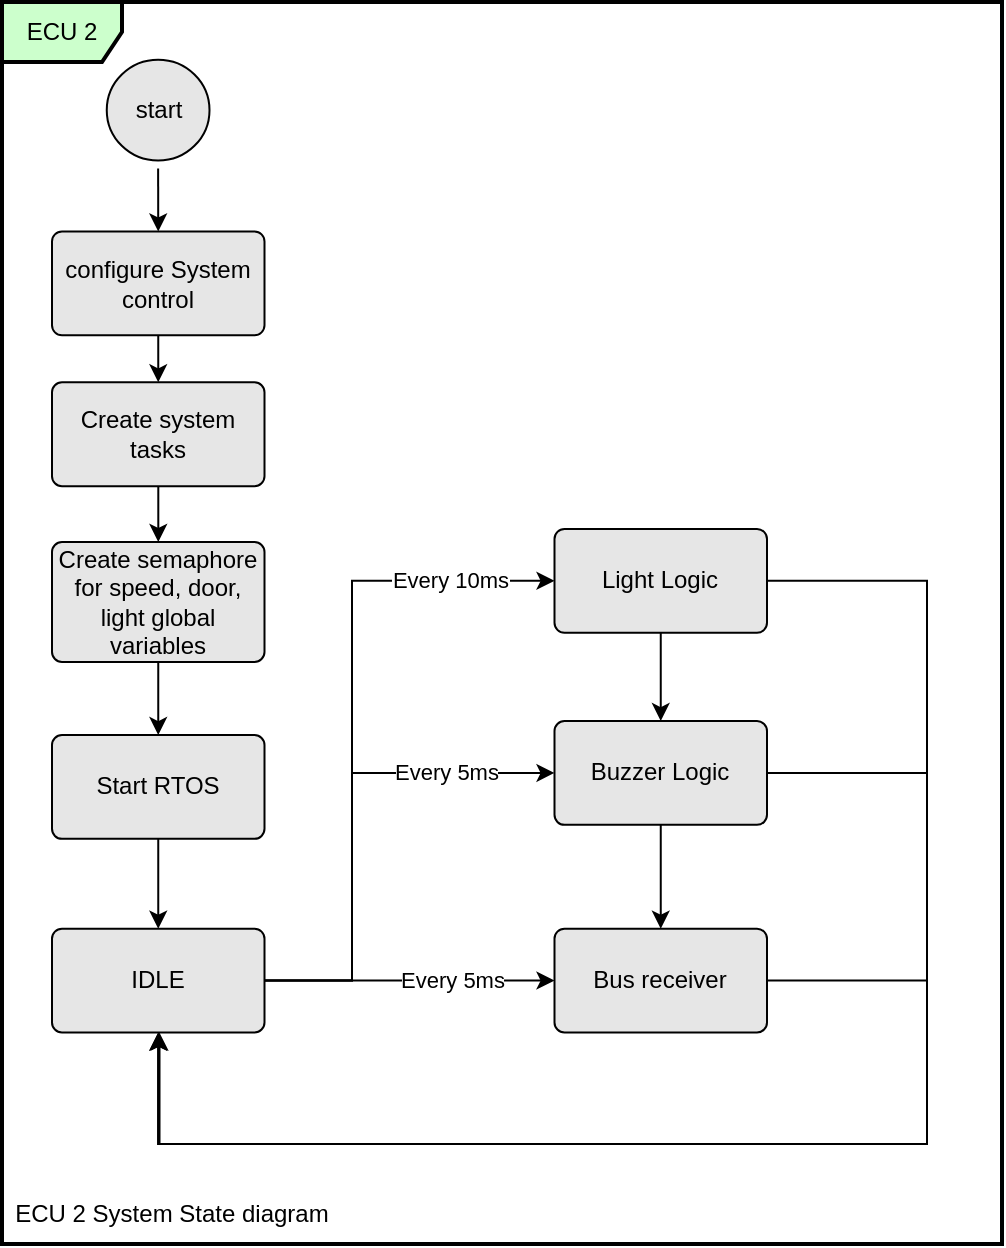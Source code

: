 <mxfile version="20.3.0" type="device" pages="4"><diagram id="LUSlUc3vgPMB146VHxdc" name="ECU 1 State machine"><mxGraphModel dx="782" dy="505" grid="1" gridSize="10" guides="1" tooltips="1" connect="1" arrows="1" fold="1" page="1" pageScale="1" pageWidth="1169" pageHeight="827" background="#FFFFFF" math="0" shadow="0"><root><mxCell id="0"/><mxCell id="1" parent="0"/><mxCell id="Rm8XF94vSigRcBdwtS4S-1" value="ECU 2" style="shape=umlFrame;whiteSpace=wrap;fillColor=#CCFFCC;container=1;collapsible=0;recursiveResize=0;strokeWidth=2;" parent="1" vertex="1"><mxGeometry x="20" y="29" width="500" height="621" as="geometry"/></mxCell><mxCell id="Rm8XF94vSigRcBdwtS4S-2" value="start" style="ellipse;html=1;shape=startState;fillColor=#E6E6E6;" parent="Rm8XF94vSigRcBdwtS4S-1" vertex="1"><mxGeometry x="48.375" y="24.894" width="59.375" height="58.404" as="geometry"/></mxCell><mxCell id="MNDKvOmKSZQZQNfQBJRl-4" style="edgeStyle=orthogonalEdgeStyle;rounded=0;orthogonalLoop=1;jettySize=auto;html=1;exitX=0.5;exitY=1;exitDx=0;exitDy=0;entryX=0.5;entryY=0;entryDx=0;entryDy=0;" parent="Rm8XF94vSigRcBdwtS4S-1" source="Rm8XF94vSigRcBdwtS4S-3" target="MNDKvOmKSZQZQNfQBJRl-3" edge="1"><mxGeometry relative="1" as="geometry"/></mxCell><mxCell id="Rm8XF94vSigRcBdwtS4S-3" value="configure System control" style="html=1;align=center;verticalAlign=middle;rounded=1;absoluteArcSize=1;arcSize=10;dashed=0;fillColor=#E6E6E6;whiteSpace=wrap;" parent="Rm8XF94vSigRcBdwtS4S-1" vertex="1"><mxGeometry x="25" y="114.723" width="106.25" height="51.915" as="geometry"/></mxCell><mxCell id="Rm8XF94vSigRcBdwtS4S-4" style="edgeStyle=orthogonalEdgeStyle;rounded=0;orthogonalLoop=1;jettySize=auto;html=1;exitX=0.5;exitY=1;exitDx=0;exitDy=0;entryX=0.5;entryY=0;entryDx=0;entryDy=0;" parent="Rm8XF94vSigRcBdwtS4S-1" source="Rm8XF94vSigRcBdwtS4S-2" target="Rm8XF94vSigRcBdwtS4S-3" edge="1"><mxGeometry relative="1" as="geometry"/></mxCell><mxCell id="ycdFzQEq0s77KJwdf_i3-2" value="" style="edgeStyle=orthogonalEdgeStyle;rounded=0;orthogonalLoop=1;jettySize=auto;html=1;" parent="Rm8XF94vSigRcBdwtS4S-1" source="MNDKvOmKSZQZQNfQBJRl-3" target="ycdFzQEq0s77KJwdf_i3-1" edge="1"><mxGeometry relative="1" as="geometry"/></mxCell><mxCell id="MNDKvOmKSZQZQNfQBJRl-3" value="Create system tasks" style="html=1;align=center;verticalAlign=middle;rounded=1;absoluteArcSize=1;arcSize=10;dashed=0;fillColor=#E6E6E6;whiteSpace=wrap;" parent="Rm8XF94vSigRcBdwtS4S-1" vertex="1"><mxGeometry x="25" y="190.17" width="106.25" height="51.915" as="geometry"/></mxCell><mxCell id="v98XwYbycRJFVVRLCP_L-7" style="edgeStyle=orthogonalEdgeStyle;rounded=0;orthogonalLoop=1;jettySize=auto;html=1;exitX=0.5;exitY=1;exitDx=0;exitDy=0;entryX=0.5;entryY=0;entryDx=0;entryDy=0;" parent="Rm8XF94vSigRcBdwtS4S-1" source="MNDKvOmKSZQZQNfQBJRl-5" target="MNDKvOmKSZQZQNfQBJRl-7" edge="1"><mxGeometry relative="1" as="geometry"/></mxCell><mxCell id="MNDKvOmKSZQZQNfQBJRl-5" value="Start RTOS" style="html=1;align=center;verticalAlign=middle;rounded=1;absoluteArcSize=1;arcSize=10;dashed=0;fillColor=#E6E6E6;whiteSpace=wrap;strokeColor=rgb(0, 0, 0);fontColor=rgb(0, 0, 0);" parent="Rm8XF94vSigRcBdwtS4S-1" vertex="1"><mxGeometry x="25" y="366.511" width="106.25" height="51.915" as="geometry"/></mxCell><mxCell id="v98XwYbycRJFVVRLCP_L-18" value="Every 10ms" style="edgeStyle=orthogonalEdgeStyle;rounded=0;orthogonalLoop=1;jettySize=auto;html=1;exitX=1;exitY=0.5;exitDx=0;exitDy=0;entryX=0;entryY=0.5;entryDx=0;entryDy=0;" parent="Rm8XF94vSigRcBdwtS4S-1" source="MNDKvOmKSZQZQNfQBJRl-7" target="v98XwYbycRJFVVRLCP_L-10" edge="1"><mxGeometry x="0.696" relative="1" as="geometry"><Array as="points"><mxPoint x="175" y="489.298"/><mxPoint x="175" y="289.426"/></Array><mxPoint as="offset"/></mxGeometry></mxCell><mxCell id="v98XwYbycRJFVVRLCP_L-20" value="Every 5ms" style="edgeStyle=orthogonalEdgeStyle;rounded=0;orthogonalLoop=1;jettySize=auto;html=1;exitX=1;exitY=0.5;exitDx=0;exitDy=0;entryX=0;entryY=0.5;entryDx=0;entryDy=0;" parent="Rm8XF94vSigRcBdwtS4S-1" source="MNDKvOmKSZQZQNfQBJRl-7" target="v98XwYbycRJFVVRLCP_L-16" edge="1"><mxGeometry x="0.293" relative="1" as="geometry"><mxPoint as="offset"/></mxGeometry></mxCell><mxCell id="MNDKvOmKSZQZQNfQBJRl-7" value="IDLE" style="html=1;align=center;verticalAlign=middle;rounded=1;absoluteArcSize=1;arcSize=10;dashed=0;fillColor=#E6E6E6;whiteSpace=wrap;strokeColor=rgb(0, 0, 0);fontColor=rgb(0, 0, 0);" parent="Rm8XF94vSigRcBdwtS4S-1" vertex="1"><mxGeometry x="25" y="463.34" width="106.25" height="51.915" as="geometry"/></mxCell><mxCell id="aS62KzDG4Swp-xCiEP95-3" style="edgeStyle=orthogonalEdgeStyle;rounded=0;orthogonalLoop=1;jettySize=auto;html=1;exitX=1;exitY=0.5;exitDx=0;exitDy=0;entryX=0.5;entryY=1;entryDx=0;entryDy=0;" parent="Rm8XF94vSigRcBdwtS4S-1" source="v98XwYbycRJFVVRLCP_L-10" target="MNDKvOmKSZQZQNfQBJRl-7" edge="1"><mxGeometry relative="1" as="geometry"><Array as="points"><mxPoint x="462.5" y="289.426"/><mxPoint x="462.5" y="571.064"/><mxPoint x="78.75" y="571.064"/></Array></mxGeometry></mxCell><mxCell id="v98XwYbycRJFVVRLCP_L-10" value="Light Logic" style="html=1;align=center;verticalAlign=middle;rounded=1;absoluteArcSize=1;arcSize=10;dashed=0;fillColor=#E6E6E6;whiteSpace=wrap;strokeColor=rgb(0, 0, 0);fontColor=rgb(0, 0, 0);" parent="Rm8XF94vSigRcBdwtS4S-1" vertex="1"><mxGeometry x="276.25" y="263.468" width="106.25" height="51.915" as="geometry"/></mxCell><mxCell id="aS62KzDG4Swp-xCiEP95-6" style="edgeStyle=orthogonalEdgeStyle;rounded=0;orthogonalLoop=1;jettySize=auto;html=1;exitX=1;exitY=0.5;exitDx=0;exitDy=0;entryX=0.5;entryY=1;entryDx=0;entryDy=0;" parent="Rm8XF94vSigRcBdwtS4S-1" source="v98XwYbycRJFVVRLCP_L-16" target="MNDKvOmKSZQZQNfQBJRl-7" edge="1"><mxGeometry relative="1" as="geometry"><Array as="points"><mxPoint x="462.5" y="489.298"/><mxPoint x="462.5" y="571.064"/><mxPoint x="78.75" y="571.064"/></Array></mxGeometry></mxCell><mxCell id="v98XwYbycRJFVVRLCP_L-16" value="Bus receiver" style="html=1;align=center;verticalAlign=middle;rounded=1;absoluteArcSize=1;arcSize=10;dashed=0;fillColor=#E6E6E6;whiteSpace=wrap;strokeColor=rgb(0, 0, 0);fontColor=rgb(0, 0, 0);" parent="Rm8XF94vSigRcBdwtS4S-1" vertex="1"><mxGeometry x="276.25" y="463.34" width="106.25" height="51.915" as="geometry"/></mxCell><mxCell id="v98XwYbycRJFVVRLCP_L-14" value="Buzzer Logic" style="html=1;align=center;verticalAlign=middle;rounded=1;absoluteArcSize=1;arcSize=10;dashed=0;fillColor=#E6E6E6;whiteSpace=wrap;strokeColor=rgb(0, 0, 0);fontColor=rgb(0, 0, 0);" parent="Rm8XF94vSigRcBdwtS4S-1" vertex="1"><mxGeometry x="276.25" y="359.511" width="106.25" height="51.915" as="geometry"/></mxCell><mxCell id="v98XwYbycRJFVVRLCP_L-15" value="" style="edgeStyle=orthogonalEdgeStyle;rounded=0;orthogonalLoop=1;jettySize=auto;html=1;" parent="Rm8XF94vSigRcBdwtS4S-1" source="v98XwYbycRJFVVRLCP_L-10" target="v98XwYbycRJFVVRLCP_L-14" edge="1"><mxGeometry relative="1" as="geometry"/></mxCell><mxCell id="v98XwYbycRJFVVRLCP_L-17" value="" style="edgeStyle=orthogonalEdgeStyle;rounded=0;orthogonalLoop=1;jettySize=auto;html=1;" parent="Rm8XF94vSigRcBdwtS4S-1" source="v98XwYbycRJFVVRLCP_L-14" target="v98XwYbycRJFVVRLCP_L-16" edge="1"><mxGeometry relative="1" as="geometry"/></mxCell><mxCell id="v98XwYbycRJFVVRLCP_L-19" value="Every 5ms" style="edgeStyle=orthogonalEdgeStyle;rounded=0;orthogonalLoop=1;jettySize=auto;html=1;exitX=1;exitY=0.5;exitDx=0;exitDy=0;entryX=0;entryY=0.5;entryDx=0;entryDy=0;" parent="Rm8XF94vSigRcBdwtS4S-1" source="MNDKvOmKSZQZQNfQBJRl-7" target="v98XwYbycRJFVVRLCP_L-14" edge="1"><mxGeometry x="0.568" relative="1" as="geometry"><Array as="points"><mxPoint x="175" y="489.298"/><mxPoint x="175" y="385.468"/></Array><mxPoint as="offset"/></mxGeometry></mxCell><mxCell id="aS62KzDG4Swp-xCiEP95-5" style="edgeStyle=orthogonalEdgeStyle;rounded=0;orthogonalLoop=1;jettySize=auto;html=1;exitX=1;exitY=0.5;exitDx=0;exitDy=0;entryX=0.5;entryY=1;entryDx=0;entryDy=0;" parent="Rm8XF94vSigRcBdwtS4S-1" source="v98XwYbycRJFVVRLCP_L-14" target="MNDKvOmKSZQZQNfQBJRl-7" edge="1"><mxGeometry relative="1" as="geometry"><Array as="points"><mxPoint x="462.5" y="385.468"/><mxPoint x="462.5" y="571.064"/><mxPoint x="78.75" y="571.064"/><mxPoint x="78.75" y="515.255"/></Array></mxGeometry></mxCell><mxCell id="ycdFzQEq0s77KJwdf_i3-3" style="edgeStyle=orthogonalEdgeStyle;rounded=0;orthogonalLoop=1;jettySize=auto;html=1;exitX=0.5;exitY=1;exitDx=0;exitDy=0;entryX=0.5;entryY=0;entryDx=0;entryDy=0;" parent="Rm8XF94vSigRcBdwtS4S-1" source="ycdFzQEq0s77KJwdf_i3-1" target="MNDKvOmKSZQZQNfQBJRl-5" edge="1"><mxGeometry relative="1" as="geometry"/></mxCell><mxCell id="ycdFzQEq0s77KJwdf_i3-1" value="Create semaphore for speed, door, light global variables" style="html=1;align=center;verticalAlign=middle;rounded=1;absoluteArcSize=1;arcSize=10;dashed=0;fillColor=#E6E6E6;whiteSpace=wrap;strokeColor=rgb(0, 0, 0);fontColor=rgb(0, 0, 0);" parent="Rm8XF94vSigRcBdwtS4S-1" vertex="1"><mxGeometry x="25" y="270" width="106.25" height="60" as="geometry"/></mxCell><mxCell id="ta3WCxZ1RlW5_Ad3IKIU-1" value="ECU 2 System State diagram" style="text;html=1;align=center;verticalAlign=middle;whiteSpace=wrap;rounded=0;" parent="Rm8XF94vSigRcBdwtS4S-1" vertex="1"><mxGeometry y="591" width="170" height="30" as="geometry"/></mxCell></root></mxGraphModel></diagram><diagram id="M9mtWgqFWrtqY6e4u9UK" name="Buzzer_Logic"><mxGraphModel dx="782" dy="505" grid="1" gridSize="10" guides="1" tooltips="1" connect="1" arrows="1" fold="1" page="1" pageScale="1" pageWidth="1169" pageHeight="827" math="0" shadow="0"><root><mxCell id="0"/><mxCell id="1" parent="0"/><mxCell id="cfS18pXwuVFqMc6K_nFm-1" value="Buzzer Logic" style="shape=umlFrame;whiteSpace=wrap;fillColor=#CCFFCC;container=1;collapsible=0;recursiveResize=0;strokeWidth=2;" parent="1" vertex="1"><mxGeometry x="30" y="20" width="340" height="380" as="geometry"/></mxCell><mxCell id="xqfOtgYMig-z6hEHSQjB-1" style="edgeStyle=orthogonalEdgeStyle;rounded=0;orthogonalLoop=1;jettySize=auto;html=1;exitX=0.5;exitY=1;exitDx=0;exitDy=0;entryX=0.5;entryY=0;entryDx=0;entryDy=0;" parent="cfS18pXwuVFqMc6K_nFm-1" source="cfS18pXwuVFqMc6K_nFm-2" target="MUoZMdJLHFsAtwflw2Lq-5" edge="1"><mxGeometry relative="1" as="geometry"/></mxCell><mxCell id="cfS18pXwuVFqMc6K_nFm-2" value="start" style="ellipse;html=1;shape=startState;fillColor=#E6E6E6;" parent="cfS18pXwuVFqMc6K_nFm-1" vertex="1"><mxGeometry x="64.5" y="20" width="47.5" height="45" as="geometry"/></mxCell><mxCell id="xqfOtgYMig-z6hEHSQjB-3" value="" style="edgeStyle=orthogonalEdgeStyle;rounded=0;orthogonalLoop=1;jettySize=auto;html=1;" parent="cfS18pXwuVFqMc6K_nFm-1" source="MUoZMdJLHFsAtwflw2Lq-5" target="xqfOtgYMig-z6hEHSQjB-2" edge="1"><mxGeometry relative="1" as="geometry"/></mxCell><mxCell id="MUoZMdJLHFsAtwflw2Lq-5" value="&lt;span style=&quot;&quot;&gt;Configure Buzzer pin&lt;/span&gt;" style="html=1;align=center;verticalAlign=top;rounded=1;absoluteArcSize=1;arcSize=10;dashed=0;fillColor=#E6E6E6;whiteSpace=wrap;" parent="cfS18pXwuVFqMc6K_nFm-1" vertex="1"><mxGeometry x="45" y="90" width="85" height="40" as="geometry"/></mxCell><mxCell id="MUoZMdJLHFsAtwflw2Lq-7" value="Read Speed, Door, Light Values" style="html=1;align=center;verticalAlign=top;rounded=1;absoluteArcSize=1;arcSize=10;dashed=0;fillColor=#E6E6E6;strokeColor=rgb(0, 0, 0);fontColor=rgb(0, 0, 0);whiteSpace=wrap;" parent="cfS18pXwuVFqMc6K_nFm-1" vertex="1"><mxGeometry x="210" y="154" width="110" height="40" as="geometry"/></mxCell><mxCell id="xqfOtgYMig-z6hEHSQjB-15" style="edgeStyle=orthogonalEdgeStyle;rounded=0;orthogonalLoop=1;jettySize=auto;html=1;exitX=0.5;exitY=0;exitDx=0;exitDy=0;entryX=0.5;entryY=1;entryDx=0;entryDy=0;" parent="cfS18pXwuVFqMc6K_nFm-1" source="MUoZMdJLHFsAtwflw2Lq-14" target="xqfOtgYMig-z6hEHSQjB-2" edge="1"><mxGeometry relative="1" as="geometry"/></mxCell><mxCell id="MUoZMdJLHFsAtwflw2Lq-14" value="Blocked to&amp;nbsp; next 10ms" style="html=1;align=center;verticalAlign=top;rounded=1;absoluteArcSize=1;arcSize=10;dashed=0;fillColor=#E6E6E6;strokeColor=rgb(0, 0, 0);fontColor=rgb(0, 0, 0);whiteSpace=wrap;" parent="cfS18pXwuVFqMc6K_nFm-1" vertex="1"><mxGeometry x="45" y="226" width="85" height="40" as="geometry"/></mxCell><mxCell id="xqfOtgYMig-z6hEHSQjB-4" style="edgeStyle=orthogonalEdgeStyle;rounded=0;orthogonalLoop=1;jettySize=auto;html=1;exitX=1;exitY=0.5;exitDx=0;exitDy=0;entryX=0;entryY=0.5;entryDx=0;entryDy=0;" parent="cfS18pXwuVFqMc6K_nFm-1" source="xqfOtgYMig-z6hEHSQjB-2" target="MUoZMdJLHFsAtwflw2Lq-7" edge="1"><mxGeometry relative="1" as="geometry"/></mxCell><mxCell id="xqfOtgYMig-z6hEHSQjB-2" value="Request semaphore key" style="html=1;align=center;verticalAlign=top;rounded=1;absoluteArcSize=1;arcSize=10;dashed=0;fillColor=#E6E6E6;whiteSpace=wrap;strokeColor=rgb(0, 0, 0);fontColor=rgb(0, 0, 0);" parent="cfS18pXwuVFqMc6K_nFm-1" vertex="1"><mxGeometry x="45" y="154" width="85" height="40" as="geometry"/></mxCell><mxCell id="xqfOtgYMig-z6hEHSQjB-14" style="edgeStyle=orthogonalEdgeStyle;rounded=0;orthogonalLoop=1;jettySize=auto;html=1;exitX=0.5;exitY=0;exitDx=0;exitDy=0;entryX=0.5;entryY=1;entryDx=0;entryDy=0;" parent="cfS18pXwuVFqMc6K_nFm-1" source="xqfOtgYMig-z6hEHSQjB-11" target="MUoZMdJLHFsAtwflw2Lq-14" edge="1"><mxGeometry relative="1" as="geometry"/></mxCell><mxCell id="xqfOtgYMig-z6hEHSQjB-11" value="Set Buzzer state" style="html=1;align=center;verticalAlign=top;rounded=1;absoluteArcSize=1;arcSize=10;dashed=0;fillColor=#E6E6E6;strokeColor=rgb(0, 0, 0);fontColor=rgb(0, 0, 0);whiteSpace=wrap;" parent="cfS18pXwuVFqMc6K_nFm-1" vertex="1"><mxGeometry x="45.75" y="293" width="85" height="40" as="geometry"/></mxCell><mxCell id="xqfOtgYMig-z6hEHSQjB-5" value="Return semaphore key" style="html=1;align=center;verticalAlign=top;rounded=1;absoluteArcSize=1;arcSize=10;dashed=0;fillColor=#E6E6E6;strokeColor=rgb(0, 0, 0);fontColor=rgb(0, 0, 0);whiteSpace=wrap;" parent="cfS18pXwuVFqMc6K_nFm-1" vertex="1"><mxGeometry x="210" y="226" width="110" height="40" as="geometry"/></mxCell><mxCell id="xqfOtgYMig-z6hEHSQjB-6" value="" style="edgeStyle=orthogonalEdgeStyle;rounded=0;orthogonalLoop=1;jettySize=auto;html=1;" parent="cfS18pXwuVFqMc6K_nFm-1" source="MUoZMdJLHFsAtwflw2Lq-7" target="xqfOtgYMig-z6hEHSQjB-5" edge="1"><mxGeometry relative="1" as="geometry"/></mxCell><mxCell id="xqfOtgYMig-z6hEHSQjB-7" value="Perform Buzzer logic" style="html=1;align=center;verticalAlign=top;rounded=1;absoluteArcSize=1;arcSize=10;dashed=0;fillColor=#E6E6E6;strokeColor=rgb(0, 0, 0);fontColor=rgb(0, 0, 0);whiteSpace=wrap;" parent="cfS18pXwuVFqMc6K_nFm-1" vertex="1"><mxGeometry x="210" y="293" width="110" height="40" as="geometry"/></mxCell><mxCell id="xqfOtgYMig-z6hEHSQjB-8" value="" style="edgeStyle=orthogonalEdgeStyle;rounded=0;orthogonalLoop=1;jettySize=auto;html=1;" parent="cfS18pXwuVFqMc6K_nFm-1" source="xqfOtgYMig-z6hEHSQjB-5" target="xqfOtgYMig-z6hEHSQjB-7" edge="1"><mxGeometry relative="1" as="geometry"/></mxCell><mxCell id="xqfOtgYMig-z6hEHSQjB-13" style="edgeStyle=orthogonalEdgeStyle;rounded=0;orthogonalLoop=1;jettySize=auto;html=1;exitX=0;exitY=0.5;exitDx=0;exitDy=0;entryX=1;entryY=0.5;entryDx=0;entryDy=0;" parent="cfS18pXwuVFqMc6K_nFm-1" source="xqfOtgYMig-z6hEHSQjB-7" target="xqfOtgYMig-z6hEHSQjB-11" edge="1"><mxGeometry relative="1" as="geometry"/></mxCell><mxCell id="6mreksEsOXmfaV1xDnim-1" value="ECU 2 Buzzer Logic" style="text;html=1;align=center;verticalAlign=middle;whiteSpace=wrap;rounded=0;" parent="cfS18pXwuVFqMc6K_nFm-1" vertex="1"><mxGeometry x="0.75" y="350" width="130" height="30" as="geometry"/></mxCell></root></mxGraphModel></diagram><diagram id="z5wXXxQLAgNhHrruLTna" name="Light_Logic"><mxGraphModel dx="782" dy="505" grid="1" gridSize="10" guides="1" tooltips="1" connect="1" arrows="1" fold="1" page="1" pageScale="1" pageWidth="1169" pageHeight="827" math="0" shadow="0"><root><mxCell id="0"/><mxCell id="1" parent="0"/><mxCell id="2_Na7Qm4ezsiNMQLevAg-1" value="Light Logic" style="shape=umlFrame;whiteSpace=wrap;fillColor=#CCFFCC;container=1;collapsible=0;recursiveResize=0;strokeWidth=2;" parent="1" vertex="1"><mxGeometry x="40" y="30" width="340" height="384" as="geometry"/></mxCell><mxCell id="2_Na7Qm4ezsiNMQLevAg-2" style="edgeStyle=orthogonalEdgeStyle;rounded=0;orthogonalLoop=1;jettySize=auto;html=1;exitX=0.5;exitY=1;exitDx=0;exitDy=0;entryX=0.5;entryY=0;entryDx=0;entryDy=0;" parent="2_Na7Qm4ezsiNMQLevAg-1" source="2_Na7Qm4ezsiNMQLevAg-3" target="2_Na7Qm4ezsiNMQLevAg-5" edge="1"><mxGeometry relative="1" as="geometry"/></mxCell><mxCell id="2_Na7Qm4ezsiNMQLevAg-3" value="start" style="ellipse;html=1;shape=startState;fillColor=#E6E6E6;" parent="2_Na7Qm4ezsiNMQLevAg-1" vertex="1"><mxGeometry x="64.5" y="20" width="47.5" height="45" as="geometry"/></mxCell><mxCell id="2_Na7Qm4ezsiNMQLevAg-4" value="" style="edgeStyle=orthogonalEdgeStyle;rounded=0;orthogonalLoop=1;jettySize=auto;html=1;" parent="2_Na7Qm4ezsiNMQLevAg-1" source="2_Na7Qm4ezsiNMQLevAg-5" target="2_Na7Qm4ezsiNMQLevAg-10" edge="1"><mxGeometry relative="1" as="geometry"/></mxCell><mxCell id="2_Na7Qm4ezsiNMQLevAg-5" value="&lt;span style=&quot;&quot;&gt;Configure Light pin&lt;/span&gt;" style="html=1;align=center;verticalAlign=top;rounded=1;absoluteArcSize=1;arcSize=10;dashed=0;fillColor=#E6E6E6;whiteSpace=wrap;" parent="2_Na7Qm4ezsiNMQLevAg-1" vertex="1"><mxGeometry x="45" y="90" width="85" height="40" as="geometry"/></mxCell><mxCell id="2_Na7Qm4ezsiNMQLevAg-6" value="Read Speed, Door, Light Values" style="html=1;align=center;verticalAlign=top;rounded=1;absoluteArcSize=1;arcSize=10;dashed=0;fillColor=#E6E6E6;strokeColor=rgb(0, 0, 0);fontColor=rgb(0, 0, 0);whiteSpace=wrap;" parent="2_Na7Qm4ezsiNMQLevAg-1" vertex="1"><mxGeometry x="210" y="154" width="110" height="40" as="geometry"/></mxCell><mxCell id="2_Na7Qm4ezsiNMQLevAg-7" style="edgeStyle=orthogonalEdgeStyle;rounded=0;orthogonalLoop=1;jettySize=auto;html=1;exitX=0.5;exitY=0;exitDx=0;exitDy=0;entryX=0.5;entryY=1;entryDx=0;entryDy=0;" parent="2_Na7Qm4ezsiNMQLevAg-1" source="2_Na7Qm4ezsiNMQLevAg-8" target="2_Na7Qm4ezsiNMQLevAg-10" edge="1"><mxGeometry relative="1" as="geometry"/></mxCell><mxCell id="2_Na7Qm4ezsiNMQLevAg-8" value="Blocked to&amp;nbsp; next 20ms" style="html=1;align=center;verticalAlign=top;rounded=1;absoluteArcSize=1;arcSize=10;dashed=0;fillColor=#E6E6E6;strokeColor=rgb(0, 0, 0);fontColor=rgb(0, 0, 0);whiteSpace=wrap;" parent="2_Na7Qm4ezsiNMQLevAg-1" vertex="1"><mxGeometry x="45" y="226" width="85" height="40" as="geometry"/></mxCell><mxCell id="2_Na7Qm4ezsiNMQLevAg-9" style="edgeStyle=orthogonalEdgeStyle;rounded=0;orthogonalLoop=1;jettySize=auto;html=1;exitX=1;exitY=0.5;exitDx=0;exitDy=0;entryX=0;entryY=0.5;entryDx=0;entryDy=0;" parent="2_Na7Qm4ezsiNMQLevAg-1" source="2_Na7Qm4ezsiNMQLevAg-10" target="2_Na7Qm4ezsiNMQLevAg-6" edge="1"><mxGeometry relative="1" as="geometry"/></mxCell><mxCell id="2_Na7Qm4ezsiNMQLevAg-10" value="Request semaphore key" style="html=1;align=center;verticalAlign=top;rounded=1;absoluteArcSize=1;arcSize=10;dashed=0;fillColor=#E6E6E6;whiteSpace=wrap;strokeColor=rgb(0, 0, 0);fontColor=rgb(0, 0, 0);" parent="2_Na7Qm4ezsiNMQLevAg-1" vertex="1"><mxGeometry x="45" y="154" width="85" height="40" as="geometry"/></mxCell><mxCell id="2_Na7Qm4ezsiNMQLevAg-11" style="edgeStyle=orthogonalEdgeStyle;rounded=0;orthogonalLoop=1;jettySize=auto;html=1;exitX=0.5;exitY=0;exitDx=0;exitDy=0;entryX=0.5;entryY=1;entryDx=0;entryDy=0;" parent="2_Na7Qm4ezsiNMQLevAg-1" source="2_Na7Qm4ezsiNMQLevAg-12" target="2_Na7Qm4ezsiNMQLevAg-8" edge="1"><mxGeometry relative="1" as="geometry"/></mxCell><mxCell id="2_Na7Qm4ezsiNMQLevAg-12" value="Set Light state" style="html=1;align=center;verticalAlign=middle;rounded=1;absoluteArcSize=1;arcSize=10;dashed=0;fillColor=#E6E6E6;strokeColor=rgb(0, 0, 0);fontColor=rgb(0, 0, 0);whiteSpace=wrap;" parent="2_Na7Qm4ezsiNMQLevAg-1" vertex="1"><mxGeometry x="45.75" y="293" width="85" height="40" as="geometry"/></mxCell><mxCell id="2_Na7Qm4ezsiNMQLevAg-13" value="Return semaphore key" style="html=1;align=center;verticalAlign=top;rounded=1;absoluteArcSize=1;arcSize=10;dashed=0;fillColor=#E6E6E6;strokeColor=rgb(0, 0, 0);fontColor=rgb(0, 0, 0);whiteSpace=wrap;" parent="2_Na7Qm4ezsiNMQLevAg-1" vertex="1"><mxGeometry x="210" y="226" width="110" height="40" as="geometry"/></mxCell><mxCell id="2_Na7Qm4ezsiNMQLevAg-14" value="" style="edgeStyle=orthogonalEdgeStyle;rounded=0;orthogonalLoop=1;jettySize=auto;html=1;" parent="2_Na7Qm4ezsiNMQLevAg-1" source="2_Na7Qm4ezsiNMQLevAg-6" target="2_Na7Qm4ezsiNMQLevAg-13" edge="1"><mxGeometry relative="1" as="geometry"/></mxCell><mxCell id="2_Na7Qm4ezsiNMQLevAg-15" value="Perform Light logic" style="html=1;align=center;verticalAlign=middle;rounded=1;absoluteArcSize=1;arcSize=10;dashed=0;fillColor=#E6E6E6;strokeColor=rgb(0, 0, 0);fontColor=rgb(0, 0, 0);whiteSpace=wrap;" parent="2_Na7Qm4ezsiNMQLevAg-1" vertex="1"><mxGeometry x="210" y="293" width="110" height="40" as="geometry"/></mxCell><mxCell id="2_Na7Qm4ezsiNMQLevAg-16" value="" style="edgeStyle=orthogonalEdgeStyle;rounded=0;orthogonalLoop=1;jettySize=auto;html=1;" parent="2_Na7Qm4ezsiNMQLevAg-1" source="2_Na7Qm4ezsiNMQLevAg-13" target="2_Na7Qm4ezsiNMQLevAg-15" edge="1"><mxGeometry relative="1" as="geometry"/></mxCell><mxCell id="2_Na7Qm4ezsiNMQLevAg-17" style="edgeStyle=orthogonalEdgeStyle;rounded=0;orthogonalLoop=1;jettySize=auto;html=1;exitX=0;exitY=0.5;exitDx=0;exitDy=0;entryX=1;entryY=0.5;entryDx=0;entryDy=0;" parent="2_Na7Qm4ezsiNMQLevAg-1" source="2_Na7Qm4ezsiNMQLevAg-15" target="2_Na7Qm4ezsiNMQLevAg-12" edge="1"><mxGeometry relative="1" as="geometry"/></mxCell><mxCell id="SPIDM6TMrADiiLaHA2A--1" value="ECU 2 Light Logic" style="text;html=1;align=center;verticalAlign=middle;whiteSpace=wrap;rounded=0;" parent="2_Na7Qm4ezsiNMQLevAg-1" vertex="1"><mxGeometry x="0.75" y="354" width="130" height="30" as="geometry"/></mxCell></root></mxGraphModel></diagram><diagram id="d5uEke4BTuw9QkhoJdms" name="Bus_Receiver"><mxGraphModel dx="782" dy="505" grid="1" gridSize="10" guides="1" tooltips="1" connect="1" arrows="1" fold="1" page="1" pageScale="1" pageWidth="1169" pageHeight="827" math="0" shadow="0"><root><mxCell id="0"/><mxCell id="1" parent="0"/><mxCell id="Z6Wr5xvfd3Fye9eb3mMq-1" value="Bus Receiver " style="shape=umlFrame;whiteSpace=wrap;fillColor=#CCFFCC;container=1;collapsible=0;recursiveResize=0;strokeWidth=2;" parent="1" vertex="1"><mxGeometry x="30" y="20" width="490" height="620" as="geometry"/></mxCell><mxCell id="Z6Wr5xvfd3Fye9eb3mMq-2" value="start" style="ellipse;html=1;shape=startState;fillColor=#E6E6E6;" parent="Z6Wr5xvfd3Fye9eb3mMq-1" vertex="1"><mxGeometry x="180.5" y="20" width="47.5" height="45" as="geometry"/></mxCell><mxCell id="Z6Wr5xvfd3Fye9eb3mMq-3" value="Configure comm. channel" style="html=1;align=center;verticalAlign=top;rounded=1;absoluteArcSize=1;arcSize=10;dashed=0;fillColor=#E6E6E6;whiteSpace=wrap;" parent="Z6Wr5xvfd3Fye9eb3mMq-1" vertex="1"><mxGeometry x="161" y="100" width="85" height="40" as="geometry"/></mxCell><mxCell id="Z6Wr5xvfd3Fye9eb3mMq-4" style="edgeStyle=orthogonalEdgeStyle;rounded=0;orthogonalLoop=1;jettySize=auto;html=1;exitX=0.5;exitY=1;exitDx=0;exitDy=0;entryX=0.5;entryY=0;entryDx=0;entryDy=0;" parent="Z6Wr5xvfd3Fye9eb3mMq-1" source="Z6Wr5xvfd3Fye9eb3mMq-2" target="Z6Wr5xvfd3Fye9eb3mMq-3" edge="1"><mxGeometry relative="1" as="geometry"/></mxCell><mxCell id="NpX1dqI1kZUnNXs71d0I-2" style="edgeStyle=orthogonalEdgeStyle;rounded=0;orthogonalLoop=1;jettySize=auto;html=1;exitX=0.5;exitY=1;exitDx=0;exitDy=0;entryX=0.5;entryY=0;entryDx=0;entryDy=0;" parent="Z6Wr5xvfd3Fye9eb3mMq-1" source="Z6Wr5xvfd3Fye9eb3mMq-3" target="NpX1dqI1kZUnNXs71d0I-6" edge="1"><mxGeometry relative="1" as="geometry"><mxPoint x="204" y="180" as="targetPoint"/></mxGeometry></mxCell><mxCell id="NpX1dqI1kZUnNXs71d0I-8" value="Light Message" style="edgeStyle=orthogonalEdgeStyle;rounded=0;orthogonalLoop=1;jettySize=auto;html=1;exitX=0.5;exitY=1;exitDx=0;exitDy=0;entryX=0.5;entryY=0;entryDx=0;entryDy=0;" parent="Z6Wr5xvfd3Fye9eb3mMq-1" source="NpX1dqI1kZUnNXs71d0I-6" target="NpX1dqI1kZUnNXs71d0I-7" edge="1"><mxGeometry x="0.4" relative="1" as="geometry"><Array as="points"><mxPoint x="204" y="260"/><mxPoint x="204" y="260"/></Array><mxPoint as="offset"/></mxGeometry></mxCell><mxCell id="NpX1dqI1kZUnNXs71d0I-11" value="Speed Message" style="edgeStyle=orthogonalEdgeStyle;rounded=0;orthogonalLoop=1;jettySize=auto;html=1;exitX=0.5;exitY=1;exitDx=0;exitDy=0;entryX=0.5;entryY=0;entryDx=0;entryDy=0;" parent="Z6Wr5xvfd3Fye9eb3mMq-1" source="NpX1dqI1kZUnNXs71d0I-6" target="NpX1dqI1kZUnNXs71d0I-9" edge="1"><mxGeometry x="0.703" relative="1" as="geometry"><mxPoint as="offset"/></mxGeometry></mxCell><mxCell id="NpX1dqI1kZUnNXs71d0I-12" value="Door Message" style="edgeStyle=orthogonalEdgeStyle;rounded=0;orthogonalLoop=1;jettySize=auto;html=1;exitX=0.5;exitY=1;exitDx=0;exitDy=0;entryX=0.5;entryY=0;entryDx=0;entryDy=0;" parent="Z6Wr5xvfd3Fye9eb3mMq-1" source="NpX1dqI1kZUnNXs71d0I-6" target="NpX1dqI1kZUnNXs71d0I-10" edge="1"><mxGeometry x="0.697" relative="1" as="geometry"><mxPoint as="offset"/></mxGeometry></mxCell><mxCell id="NpX1dqI1kZUnNXs71d0I-14" value="Empty" style="edgeStyle=orthogonalEdgeStyle;rounded=0;orthogonalLoop=1;jettySize=auto;html=1;exitX=0.5;exitY=1;exitDx=0;exitDy=0;" parent="Z6Wr5xvfd3Fye9eb3mMq-1" source="NpX1dqI1kZUnNXs71d0I-6" target="NpX1dqI1kZUnNXs71d0I-13" edge="1"><mxGeometry x="0.799" relative="1" as="geometry"><mxPoint as="offset"/></mxGeometry></mxCell><mxCell id="NpX1dqI1kZUnNXs71d0I-6" value="Read bus messages" style="html=1;align=center;verticalAlign=top;rounded=1;absoluteArcSize=1;arcSize=10;dashed=0;fillColor=#E6E6E6;whiteSpace=wrap;" parent="Z6Wr5xvfd3Fye9eb3mMq-1" vertex="1"><mxGeometry x="161.75" y="180" width="85" height="40" as="geometry"/></mxCell><mxCell id="NpX1dqI1kZUnNXs71d0I-30" style="edgeStyle=orthogonalEdgeStyle;rounded=0;orthogonalLoop=1;jettySize=auto;html=1;exitX=0.5;exitY=1;exitDx=0;exitDy=0;entryX=0.5;entryY=0;entryDx=0;entryDy=0;" parent="Z6Wr5xvfd3Fye9eb3mMq-1" source="NpX1dqI1kZUnNXs71d0I-7" target="NpX1dqI1kZUnNXs71d0I-22" edge="1"><mxGeometry relative="1" as="geometry"/></mxCell><mxCell id="NpX1dqI1kZUnNXs71d0I-7" value="Speed message" style="html=1;align=center;verticalAlign=top;rounded=1;absoluteArcSize=1;arcSize=10;dashed=0;fillColor=#E6E6E6;whiteSpace=wrap;" parent="Z6Wr5xvfd3Fye9eb3mMq-1" vertex="1"><mxGeometry x="161.75" y="320" width="85" height="40" as="geometry"/></mxCell><mxCell id="NpX1dqI1kZUnNXs71d0I-27" style="edgeStyle=orthogonalEdgeStyle;rounded=0;orthogonalLoop=1;jettySize=auto;html=1;exitX=0.5;exitY=1;exitDx=0;exitDy=0;entryX=0.5;entryY=0;entryDx=0;entryDy=0;" parent="Z6Wr5xvfd3Fye9eb3mMq-1" source="NpX1dqI1kZUnNXs71d0I-9" target="NpX1dqI1kZUnNXs71d0I-16" edge="1"><mxGeometry relative="1" as="geometry"/></mxCell><mxCell id="NpX1dqI1kZUnNXs71d0I-9" value="Speed message" style="html=1;align=center;verticalAlign=top;rounded=1;absoluteArcSize=1;arcSize=10;dashed=0;fillColor=#E6E6E6;whiteSpace=wrap;" parent="Z6Wr5xvfd3Fye9eb3mMq-1" vertex="1"><mxGeometry x="60" y="320" width="85" height="40" as="geometry"/></mxCell><mxCell id="NpX1dqI1kZUnNXs71d0I-33" style="edgeStyle=orthogonalEdgeStyle;rounded=0;orthogonalLoop=1;jettySize=auto;html=1;exitX=0.5;exitY=1;exitDx=0;exitDy=0;entryX=0.5;entryY=0;entryDx=0;entryDy=0;" parent="Z6Wr5xvfd3Fye9eb3mMq-1" source="NpX1dqI1kZUnNXs71d0I-10" target="NpX1dqI1kZUnNXs71d0I-23" edge="1"><mxGeometry relative="1" as="geometry"/></mxCell><mxCell id="NpX1dqI1kZUnNXs71d0I-10" value="Speed message" style="html=1;align=center;verticalAlign=top;rounded=1;absoluteArcSize=1;arcSize=10;dashed=0;fillColor=#E6E6E6;whiteSpace=wrap;" parent="Z6Wr5xvfd3Fye9eb3mMq-1" vertex="1"><mxGeometry x="260" y="320" width="85" height="40" as="geometry"/></mxCell><mxCell id="w8IuU-Y5zrS1nKot2ug9-1" style="edgeStyle=orthogonalEdgeStyle;rounded=0;orthogonalLoop=1;jettySize=auto;html=1;exitX=0.5;exitY=1;exitDx=0;exitDy=0;entryX=1;entryY=0.5;entryDx=0;entryDy=0;" parent="Z6Wr5xvfd3Fye9eb3mMq-1" source="NpX1dqI1kZUnNXs71d0I-13" target="NpX1dqI1kZUnNXs71d0I-6" edge="1"><mxGeometry relative="1" as="geometry"><Array as="points"><mxPoint x="403" y="380"/><mxPoint x="470" y="380"/><mxPoint x="470" y="200"/></Array></mxGeometry></mxCell><mxCell id="NpX1dqI1kZUnNXs71d0I-13" value="Blocked to&amp;nbsp; next 5ms" style="html=1;align=center;verticalAlign=top;rounded=1;absoluteArcSize=1;arcSize=10;dashed=0;fillColor=#E6E6E6;whiteSpace=wrap;" parent="Z6Wr5xvfd3Fye9eb3mMq-1" vertex="1"><mxGeometry x="360" y="320" width="85" height="40" as="geometry"/></mxCell><mxCell id="NpX1dqI1kZUnNXs71d0I-28" style="edgeStyle=orthogonalEdgeStyle;rounded=0;orthogonalLoop=1;jettySize=auto;html=1;exitX=0.5;exitY=1;exitDx=0;exitDy=0;entryX=0.5;entryY=0;entryDx=0;entryDy=0;" parent="Z6Wr5xvfd3Fye9eb3mMq-1" source="NpX1dqI1kZUnNXs71d0I-16" target="NpX1dqI1kZUnNXs71d0I-17" edge="1"><mxGeometry relative="1" as="geometry"/></mxCell><mxCell id="NpX1dqI1kZUnNXs71d0I-16" value="Request semaphore key" style="html=1;align=center;verticalAlign=top;rounded=1;absoluteArcSize=1;arcSize=10;dashed=0;fillColor=#E6E6E6;whiteSpace=wrap;" parent="Z6Wr5xvfd3Fye9eb3mMq-1" vertex="1"><mxGeometry x="60" y="390" width="85" height="40" as="geometry"/></mxCell><mxCell id="NpX1dqI1kZUnNXs71d0I-29" style="edgeStyle=orthogonalEdgeStyle;rounded=0;orthogonalLoop=1;jettySize=auto;html=1;exitX=0.5;exitY=1;exitDx=0;exitDy=0;" parent="Z6Wr5xvfd3Fye9eb3mMq-1" source="NpX1dqI1kZUnNXs71d0I-17" target="NpX1dqI1kZUnNXs71d0I-24" edge="1"><mxGeometry relative="1" as="geometry"/></mxCell><mxCell id="NpX1dqI1kZUnNXs71d0I-17" value="Update Speed variable" style="html=1;align=center;verticalAlign=top;rounded=1;absoluteArcSize=1;arcSize=10;dashed=0;fillColor=#E6E6E6;whiteSpace=wrap;" parent="Z6Wr5xvfd3Fye9eb3mMq-1" vertex="1"><mxGeometry x="60" y="460" width="85" height="40" as="geometry"/></mxCell><mxCell id="NpX1dqI1kZUnNXs71d0I-32" style="edgeStyle=orthogonalEdgeStyle;rounded=0;orthogonalLoop=1;jettySize=auto;html=1;exitX=0.5;exitY=1;exitDx=0;exitDy=0;entryX=0.5;entryY=0;entryDx=0;entryDy=0;" parent="Z6Wr5xvfd3Fye9eb3mMq-1" source="NpX1dqI1kZUnNXs71d0I-19" target="NpX1dqI1kZUnNXs71d0I-25" edge="1"><mxGeometry relative="1" as="geometry"/></mxCell><mxCell id="NpX1dqI1kZUnNXs71d0I-19" value="Update Light Variable" style="html=1;align=center;verticalAlign=top;rounded=1;absoluteArcSize=1;arcSize=10;dashed=0;fillColor=#E6E6E6;whiteSpace=wrap;" parent="Z6Wr5xvfd3Fye9eb3mMq-1" vertex="1"><mxGeometry x="161.75" y="460" width="85" height="40" as="geometry"/></mxCell><mxCell id="NpX1dqI1kZUnNXs71d0I-35" style="edgeStyle=orthogonalEdgeStyle;rounded=0;orthogonalLoop=1;jettySize=auto;html=1;exitX=0.5;exitY=1;exitDx=0;exitDy=0;entryX=0.5;entryY=0;entryDx=0;entryDy=0;" parent="Z6Wr5xvfd3Fye9eb3mMq-1" source="NpX1dqI1kZUnNXs71d0I-21" target="NpX1dqI1kZUnNXs71d0I-26" edge="1"><mxGeometry relative="1" as="geometry"/></mxCell><mxCell id="NpX1dqI1kZUnNXs71d0I-21" value="Update Door variable" style="html=1;align=center;verticalAlign=top;rounded=1;absoluteArcSize=1;arcSize=10;dashed=0;fillColor=#E6E6E6;whiteSpace=wrap;" parent="Z6Wr5xvfd3Fye9eb3mMq-1" vertex="1"><mxGeometry x="260" y="460" width="85" height="40" as="geometry"/></mxCell><mxCell id="NpX1dqI1kZUnNXs71d0I-31" style="edgeStyle=orthogonalEdgeStyle;rounded=0;orthogonalLoop=1;jettySize=auto;html=1;exitX=0.5;exitY=1;exitDx=0;exitDy=0;entryX=0.5;entryY=0;entryDx=0;entryDy=0;" parent="Z6Wr5xvfd3Fye9eb3mMq-1" source="NpX1dqI1kZUnNXs71d0I-22" target="NpX1dqI1kZUnNXs71d0I-19" edge="1"><mxGeometry relative="1" as="geometry"/></mxCell><mxCell id="NpX1dqI1kZUnNXs71d0I-22" value="Request semaphore key" style="html=1;align=center;verticalAlign=top;rounded=1;absoluteArcSize=1;arcSize=10;dashed=0;fillColor=#E6E6E6;whiteSpace=wrap;" parent="Z6Wr5xvfd3Fye9eb3mMq-1" vertex="1"><mxGeometry x="161.75" y="390" width="85" height="40" as="geometry"/></mxCell><mxCell id="NpX1dqI1kZUnNXs71d0I-34" style="edgeStyle=orthogonalEdgeStyle;rounded=0;orthogonalLoop=1;jettySize=auto;html=1;exitX=0.5;exitY=1;exitDx=0;exitDy=0;entryX=0.5;entryY=0;entryDx=0;entryDy=0;" parent="Z6Wr5xvfd3Fye9eb3mMq-1" source="NpX1dqI1kZUnNXs71d0I-23" target="NpX1dqI1kZUnNXs71d0I-21" edge="1"><mxGeometry relative="1" as="geometry"/></mxCell><mxCell id="NpX1dqI1kZUnNXs71d0I-23" value="Request semaphore key" style="html=1;align=center;verticalAlign=top;rounded=1;absoluteArcSize=1;arcSize=10;dashed=0;fillColor=#E6E6E6;whiteSpace=wrap;" parent="Z6Wr5xvfd3Fye9eb3mMq-1" vertex="1"><mxGeometry x="260" y="390" width="85" height="40" as="geometry"/></mxCell><mxCell id="NpX1dqI1kZUnNXs71d0I-36" style="edgeStyle=orthogonalEdgeStyle;rounded=0;orthogonalLoop=1;jettySize=auto;html=1;exitX=0.5;exitY=1;exitDx=0;exitDy=0;entryX=0;entryY=0.5;entryDx=0;entryDy=0;" parent="Z6Wr5xvfd3Fye9eb3mMq-1" source="NpX1dqI1kZUnNXs71d0I-24" target="NpX1dqI1kZUnNXs71d0I-6" edge="1"><mxGeometry relative="1" as="geometry"><Array as="points"><mxPoint x="103" y="590"/><mxPoint x="10" y="590"/><mxPoint x="10" y="200"/></Array></mxGeometry></mxCell><mxCell id="NpX1dqI1kZUnNXs71d0I-24" value="give semaphore key" style="html=1;align=center;verticalAlign=top;rounded=1;absoluteArcSize=1;arcSize=10;dashed=0;fillColor=#E6E6E6;whiteSpace=wrap;" parent="Z6Wr5xvfd3Fye9eb3mMq-1" vertex="1"><mxGeometry x="60" y="530" width="85" height="40" as="geometry"/></mxCell><mxCell id="NpX1dqI1kZUnNXs71d0I-37" style="edgeStyle=orthogonalEdgeStyle;rounded=0;orthogonalLoop=1;jettySize=auto;html=1;exitX=0.5;exitY=1;exitDx=0;exitDy=0;" parent="Z6Wr5xvfd3Fye9eb3mMq-1" source="NpX1dqI1kZUnNXs71d0I-25" target="NpX1dqI1kZUnNXs71d0I-6" edge="1"><mxGeometry relative="1" as="geometry"><Array as="points"><mxPoint x="204" y="590"/><mxPoint x="10" y="590"/><mxPoint x="10" y="200"/></Array></mxGeometry></mxCell><mxCell id="NpX1dqI1kZUnNXs71d0I-25" value="give semaphore key" style="html=1;align=center;verticalAlign=top;rounded=1;absoluteArcSize=1;arcSize=10;dashed=0;fillColor=#E6E6E6;whiteSpace=wrap;" parent="Z6Wr5xvfd3Fye9eb3mMq-1" vertex="1"><mxGeometry x="161.75" y="530" width="85" height="40" as="geometry"/></mxCell><mxCell id="NpX1dqI1kZUnNXs71d0I-40" style="edgeStyle=orthogonalEdgeStyle;rounded=0;orthogonalLoop=1;jettySize=auto;html=1;exitX=0.5;exitY=1;exitDx=0;exitDy=0;entryX=0;entryY=0.5;entryDx=0;entryDy=0;" parent="Z6Wr5xvfd3Fye9eb3mMq-1" source="NpX1dqI1kZUnNXs71d0I-26" target="NpX1dqI1kZUnNXs71d0I-6" edge="1"><mxGeometry relative="1" as="geometry"><Array as="points"><mxPoint x="303" y="590"/><mxPoint x="10" y="590"/><mxPoint x="10" y="200"/></Array></mxGeometry></mxCell><mxCell id="NpX1dqI1kZUnNXs71d0I-26" value="give semaphore key" style="html=1;align=center;verticalAlign=top;rounded=1;absoluteArcSize=1;arcSize=10;dashed=0;fillColor=#E6E6E6;whiteSpace=wrap;" parent="Z6Wr5xvfd3Fye9eb3mMq-1" vertex="1"><mxGeometry x="260" y="530" width="85" height="40" as="geometry"/></mxCell><mxCell id="SBYwBjR7M5dvEs9Fgd9Q-1" value="ECU 2 Bus Receiver" style="text;html=1;align=center;verticalAlign=middle;whiteSpace=wrap;rounded=0;" parent="Z6Wr5xvfd3Fye9eb3mMq-1" vertex="1"><mxGeometry x="360" y="589" width="130" height="30" as="geometry"/></mxCell></root></mxGraphModel></diagram></mxfile>